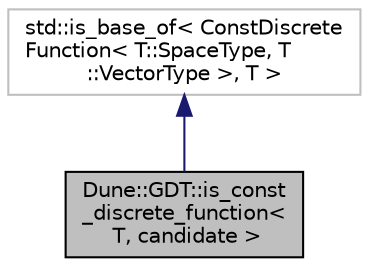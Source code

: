 digraph "Dune::GDT::is_const_discrete_function&lt; T, candidate &gt;"
{
  edge [fontname="Helvetica",fontsize="10",labelfontname="Helvetica",labelfontsize="10"];
  node [fontname="Helvetica",fontsize="10",shape=record];
  Node0 [label="Dune::GDT::is_const\l_discrete_function\<\l T, candidate \>",height=0.2,width=0.4,color="black", fillcolor="grey75", style="filled", fontcolor="black"];
  Node1 -> Node0 [dir="back",color="midnightblue",fontsize="10",style="solid",fontname="Helvetica"];
  Node1 [label="std::is_base_of\< ConstDiscrete\lFunction\< T::SpaceType, T\l::VectorType \>, T \>",height=0.2,width=0.4,color="grey75", fillcolor="white", style="filled"];
}
